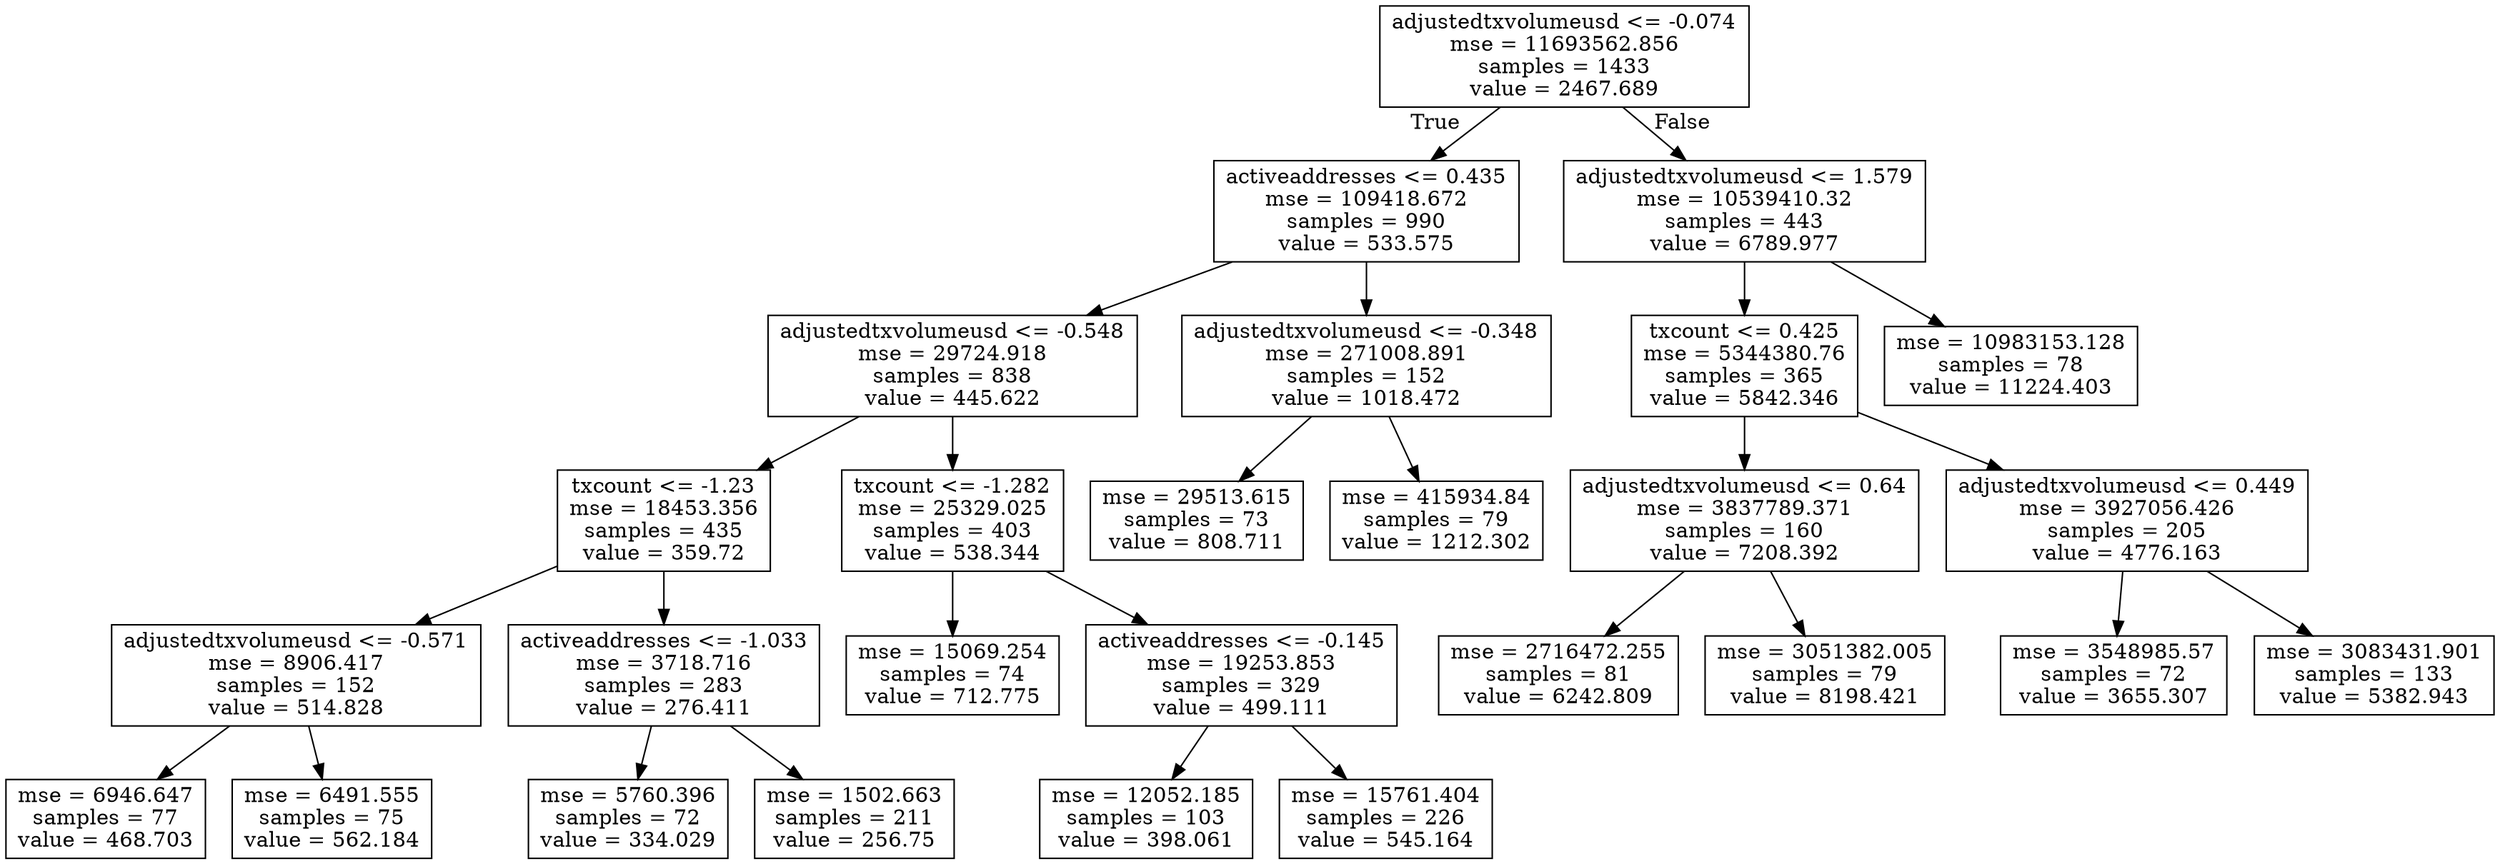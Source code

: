 digraph Tree {
node [shape=box] ;
0 [label="adjustedtxvolumeusd <= -0.074\nmse = 11693562.856\nsamples = 1433\nvalue = 2467.689"] ;
1 [label="activeaddresses <= 0.435\nmse = 109418.672\nsamples = 990\nvalue = 533.575"] ;
0 -> 1 [labeldistance=2.5, labelangle=45, headlabel="True"] ;
2 [label="adjustedtxvolumeusd <= -0.548\nmse = 29724.918\nsamples = 838\nvalue = 445.622"] ;
1 -> 2 ;
3 [label="txcount <= -1.23\nmse = 18453.356\nsamples = 435\nvalue = 359.72"] ;
2 -> 3 ;
4 [label="adjustedtxvolumeusd <= -0.571\nmse = 8906.417\nsamples = 152\nvalue = 514.828"] ;
3 -> 4 ;
5 [label="mse = 6946.647\nsamples = 77\nvalue = 468.703"] ;
4 -> 5 ;
6 [label="mse = 6491.555\nsamples = 75\nvalue = 562.184"] ;
4 -> 6 ;
7 [label="activeaddresses <= -1.033\nmse = 3718.716\nsamples = 283\nvalue = 276.411"] ;
3 -> 7 ;
8 [label="mse = 5760.396\nsamples = 72\nvalue = 334.029"] ;
7 -> 8 ;
9 [label="mse = 1502.663\nsamples = 211\nvalue = 256.75"] ;
7 -> 9 ;
10 [label="txcount <= -1.282\nmse = 25329.025\nsamples = 403\nvalue = 538.344"] ;
2 -> 10 ;
11 [label="mse = 15069.254\nsamples = 74\nvalue = 712.775"] ;
10 -> 11 ;
12 [label="activeaddresses <= -0.145\nmse = 19253.853\nsamples = 329\nvalue = 499.111"] ;
10 -> 12 ;
13 [label="mse = 12052.185\nsamples = 103\nvalue = 398.061"] ;
12 -> 13 ;
14 [label="mse = 15761.404\nsamples = 226\nvalue = 545.164"] ;
12 -> 14 ;
15 [label="adjustedtxvolumeusd <= -0.348\nmse = 271008.891\nsamples = 152\nvalue = 1018.472"] ;
1 -> 15 ;
16 [label="mse = 29513.615\nsamples = 73\nvalue = 808.711"] ;
15 -> 16 ;
17 [label="mse = 415934.84\nsamples = 79\nvalue = 1212.302"] ;
15 -> 17 ;
18 [label="adjustedtxvolumeusd <= 1.579\nmse = 10539410.32\nsamples = 443\nvalue = 6789.977"] ;
0 -> 18 [labeldistance=2.5, labelangle=-45, headlabel="False"] ;
19 [label="txcount <= 0.425\nmse = 5344380.76\nsamples = 365\nvalue = 5842.346"] ;
18 -> 19 ;
20 [label="adjustedtxvolumeusd <= 0.64\nmse = 3837789.371\nsamples = 160\nvalue = 7208.392"] ;
19 -> 20 ;
21 [label="mse = 2716472.255\nsamples = 81\nvalue = 6242.809"] ;
20 -> 21 ;
22 [label="mse = 3051382.005\nsamples = 79\nvalue = 8198.421"] ;
20 -> 22 ;
23 [label="adjustedtxvolumeusd <= 0.449\nmse = 3927056.426\nsamples = 205\nvalue = 4776.163"] ;
19 -> 23 ;
24 [label="mse = 3548985.57\nsamples = 72\nvalue = 3655.307"] ;
23 -> 24 ;
25 [label="mse = 3083431.901\nsamples = 133\nvalue = 5382.943"] ;
23 -> 25 ;
26 [label="mse = 10983153.128\nsamples = 78\nvalue = 11224.403"] ;
18 -> 26 ;
}